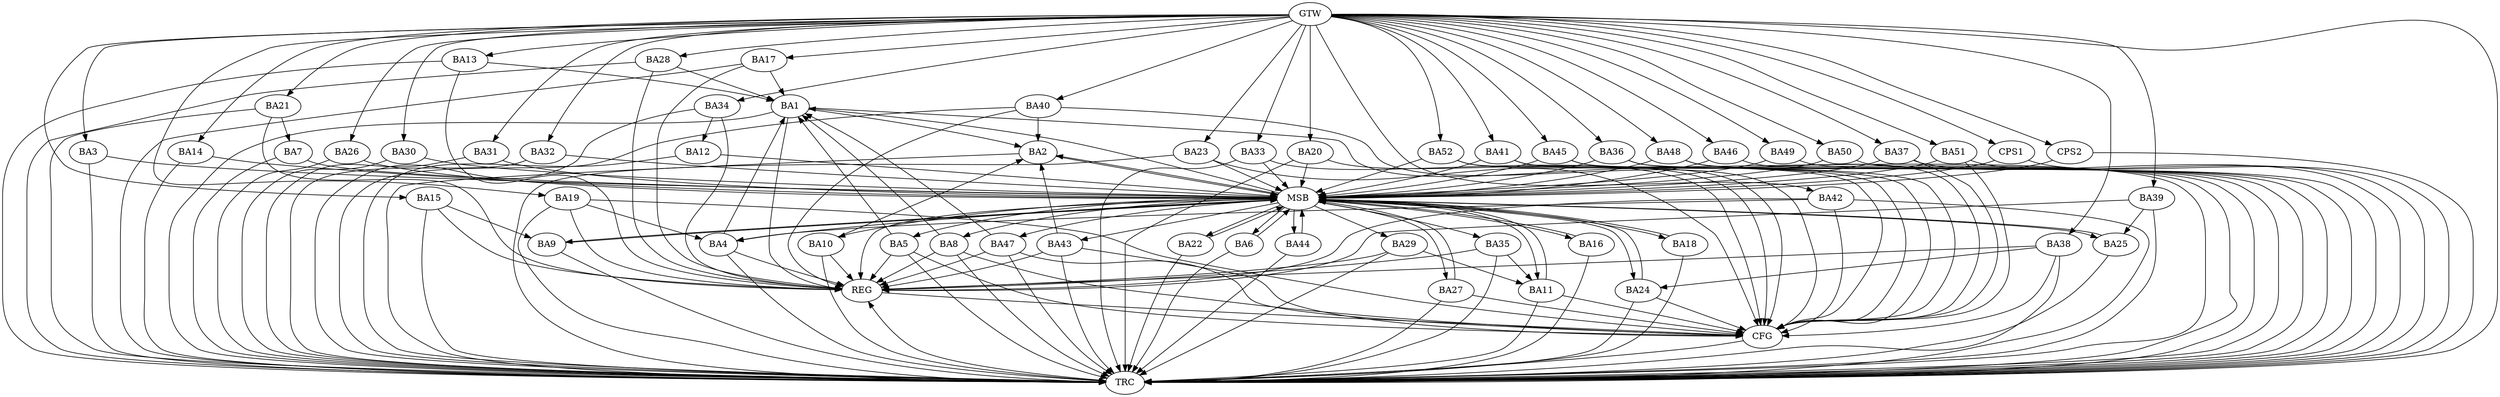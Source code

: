strict digraph G {
  BA1 [ label="BA1" ];
  BA2 [ label="BA2" ];
  BA3 [ label="BA3" ];
  BA4 [ label="BA4" ];
  BA5 [ label="BA5" ];
  BA6 [ label="BA6" ];
  BA7 [ label="BA7" ];
  BA8 [ label="BA8" ];
  BA9 [ label="BA9" ];
  BA10 [ label="BA10" ];
  BA11 [ label="BA11" ];
  BA12 [ label="BA12" ];
  BA13 [ label="BA13" ];
  BA14 [ label="BA14" ];
  BA15 [ label="BA15" ];
  BA16 [ label="BA16" ];
  BA17 [ label="BA17" ];
  BA18 [ label="BA18" ];
  BA19 [ label="BA19" ];
  BA20 [ label="BA20" ];
  BA21 [ label="BA21" ];
  BA22 [ label="BA22" ];
  BA23 [ label="BA23" ];
  BA24 [ label="BA24" ];
  BA25 [ label="BA25" ];
  BA26 [ label="BA26" ];
  BA27 [ label="BA27" ];
  BA28 [ label="BA28" ];
  BA29 [ label="BA29" ];
  BA30 [ label="BA30" ];
  BA31 [ label="BA31" ];
  BA32 [ label="BA32" ];
  BA33 [ label="BA33" ];
  BA34 [ label="BA34" ];
  BA35 [ label="BA35" ];
  BA36 [ label="BA36" ];
  BA37 [ label="BA37" ];
  BA38 [ label="BA38" ];
  BA39 [ label="BA39" ];
  BA40 [ label="BA40" ];
  BA41 [ label="BA41" ];
  BA42 [ label="BA42" ];
  BA43 [ label="BA43" ];
  BA44 [ label="BA44" ];
  BA45 [ label="BA45" ];
  BA46 [ label="BA46" ];
  BA47 [ label="BA47" ];
  BA48 [ label="BA48" ];
  BA49 [ label="BA49" ];
  BA50 [ label="BA50" ];
  BA51 [ label="BA51" ];
  BA52 [ label="BA52" ];
  CPS1 [ label="CPS1" ];
  CPS2 [ label="CPS2" ];
  GTW [ label="GTW" ];
  REG [ label="REG" ];
  MSB [ label="MSB" ];
  CFG [ label="CFG" ];
  TRC [ label="TRC" ];
  BA1 -> BA2;
  BA4 -> BA1;
  BA5 -> BA1;
  BA8 -> BA1;
  BA10 -> BA2;
  BA13 -> BA1;
  BA15 -> BA9;
  BA17 -> BA1;
  BA19 -> BA4;
  BA21 -> BA7;
  BA28 -> BA1;
  BA29 -> BA11;
  BA34 -> BA12;
  BA35 -> BA11;
  BA38 -> BA24;
  BA39 -> BA25;
  BA40 -> BA2;
  BA42 -> BA4;
  BA43 -> BA2;
  BA47 -> BA1;
  GTW -> BA3;
  GTW -> BA13;
  GTW -> BA14;
  GTW -> BA15;
  GTW -> BA17;
  GTW -> BA19;
  GTW -> BA20;
  GTW -> BA21;
  GTW -> BA23;
  GTW -> BA26;
  GTW -> BA28;
  GTW -> BA30;
  GTW -> BA31;
  GTW -> BA32;
  GTW -> BA33;
  GTW -> BA34;
  GTW -> BA36;
  GTW -> BA37;
  GTW -> BA38;
  GTW -> BA39;
  GTW -> BA40;
  GTW -> BA41;
  GTW -> BA42;
  GTW -> BA45;
  GTW -> BA46;
  GTW -> BA48;
  GTW -> BA49;
  GTW -> BA50;
  GTW -> BA51;
  GTW -> BA52;
  GTW -> CPS1;
  GTW -> CPS2;
  BA1 -> REG;
  BA4 -> REG;
  BA5 -> REG;
  BA8 -> REG;
  BA10 -> REG;
  BA13 -> REG;
  BA15 -> REG;
  BA17 -> REG;
  BA19 -> REG;
  BA21 -> REG;
  BA28 -> REG;
  BA29 -> REG;
  BA34 -> REG;
  BA35 -> REG;
  BA38 -> REG;
  BA39 -> REG;
  BA40 -> REG;
  BA42 -> REG;
  BA43 -> REG;
  BA47 -> REG;
  BA2 -> MSB;
  MSB -> BA1;
  MSB -> REG;
  BA3 -> MSB;
  MSB -> BA2;
  BA6 -> MSB;
  BA7 -> MSB;
  MSB -> BA6;
  BA9 -> MSB;
  BA11 -> MSB;
  MSB -> BA4;
  BA12 -> MSB;
  BA14 -> MSB;
  BA16 -> MSB;
  BA18 -> MSB;
  MSB -> BA11;
  BA20 -> MSB;
  BA22 -> MSB;
  MSB -> BA8;
  BA23 -> MSB;
  BA24 -> MSB;
  MSB -> BA22;
  BA25 -> MSB;
  BA26 -> MSB;
  MSB -> BA10;
  BA27 -> MSB;
  MSB -> BA18;
  BA30 -> MSB;
  MSB -> BA25;
  BA31 -> MSB;
  MSB -> BA16;
  BA32 -> MSB;
  MSB -> BA9;
  BA33 -> MSB;
  BA36 -> MSB;
  BA37 -> MSB;
  BA41 -> MSB;
  BA44 -> MSB;
  MSB -> BA24;
  BA45 -> MSB;
  BA46 -> MSB;
  BA48 -> MSB;
  MSB -> BA27;
  BA49 -> MSB;
  BA50 -> MSB;
  BA51 -> MSB;
  BA52 -> MSB;
  CPS1 -> MSB;
  CPS2 -> MSB;
  MSB -> BA43;
  MSB -> BA5;
  MSB -> BA44;
  MSB -> BA29;
  MSB -> BA35;
  MSB -> BA47;
  BA19 -> CFG;
  BA33 -> CFG;
  BA48 -> CFG;
  BA27 -> CFG;
  BA47 -> CFG;
  BA8 -> CFG;
  BA5 -> CFG;
  BA42 -> CFG;
  BA45 -> CFG;
  BA20 -> CFG;
  BA23 -> CFG;
  BA37 -> CFG;
  BA11 -> CFG;
  BA24 -> CFG;
  BA36 -> CFG;
  BA40 -> CFG;
  BA38 -> CFG;
  BA41 -> CFG;
  BA1 -> CFG;
  BA43 -> CFG;
  BA52 -> CFG;
  BA51 -> CFG;
  REG -> CFG;
  BA1 -> TRC;
  BA2 -> TRC;
  BA3 -> TRC;
  BA4 -> TRC;
  BA5 -> TRC;
  BA6 -> TRC;
  BA7 -> TRC;
  BA8 -> TRC;
  BA9 -> TRC;
  BA10 -> TRC;
  BA11 -> TRC;
  BA12 -> TRC;
  BA13 -> TRC;
  BA14 -> TRC;
  BA15 -> TRC;
  BA16 -> TRC;
  BA17 -> TRC;
  BA18 -> TRC;
  BA19 -> TRC;
  BA20 -> TRC;
  BA21 -> TRC;
  BA22 -> TRC;
  BA23 -> TRC;
  BA24 -> TRC;
  BA25 -> TRC;
  BA26 -> TRC;
  BA27 -> TRC;
  BA28 -> TRC;
  BA29 -> TRC;
  BA30 -> TRC;
  BA31 -> TRC;
  BA32 -> TRC;
  BA33 -> TRC;
  BA34 -> TRC;
  BA35 -> TRC;
  BA36 -> TRC;
  BA37 -> TRC;
  BA38 -> TRC;
  BA39 -> TRC;
  BA40 -> TRC;
  BA41 -> TRC;
  BA42 -> TRC;
  BA43 -> TRC;
  BA44 -> TRC;
  BA45 -> TRC;
  BA46 -> TRC;
  BA47 -> TRC;
  BA48 -> TRC;
  BA49 -> TRC;
  BA50 -> TRC;
  BA51 -> TRC;
  BA52 -> TRC;
  CPS1 -> TRC;
  CPS2 -> TRC;
  GTW -> TRC;
  CFG -> TRC;
  TRC -> REG;
}
